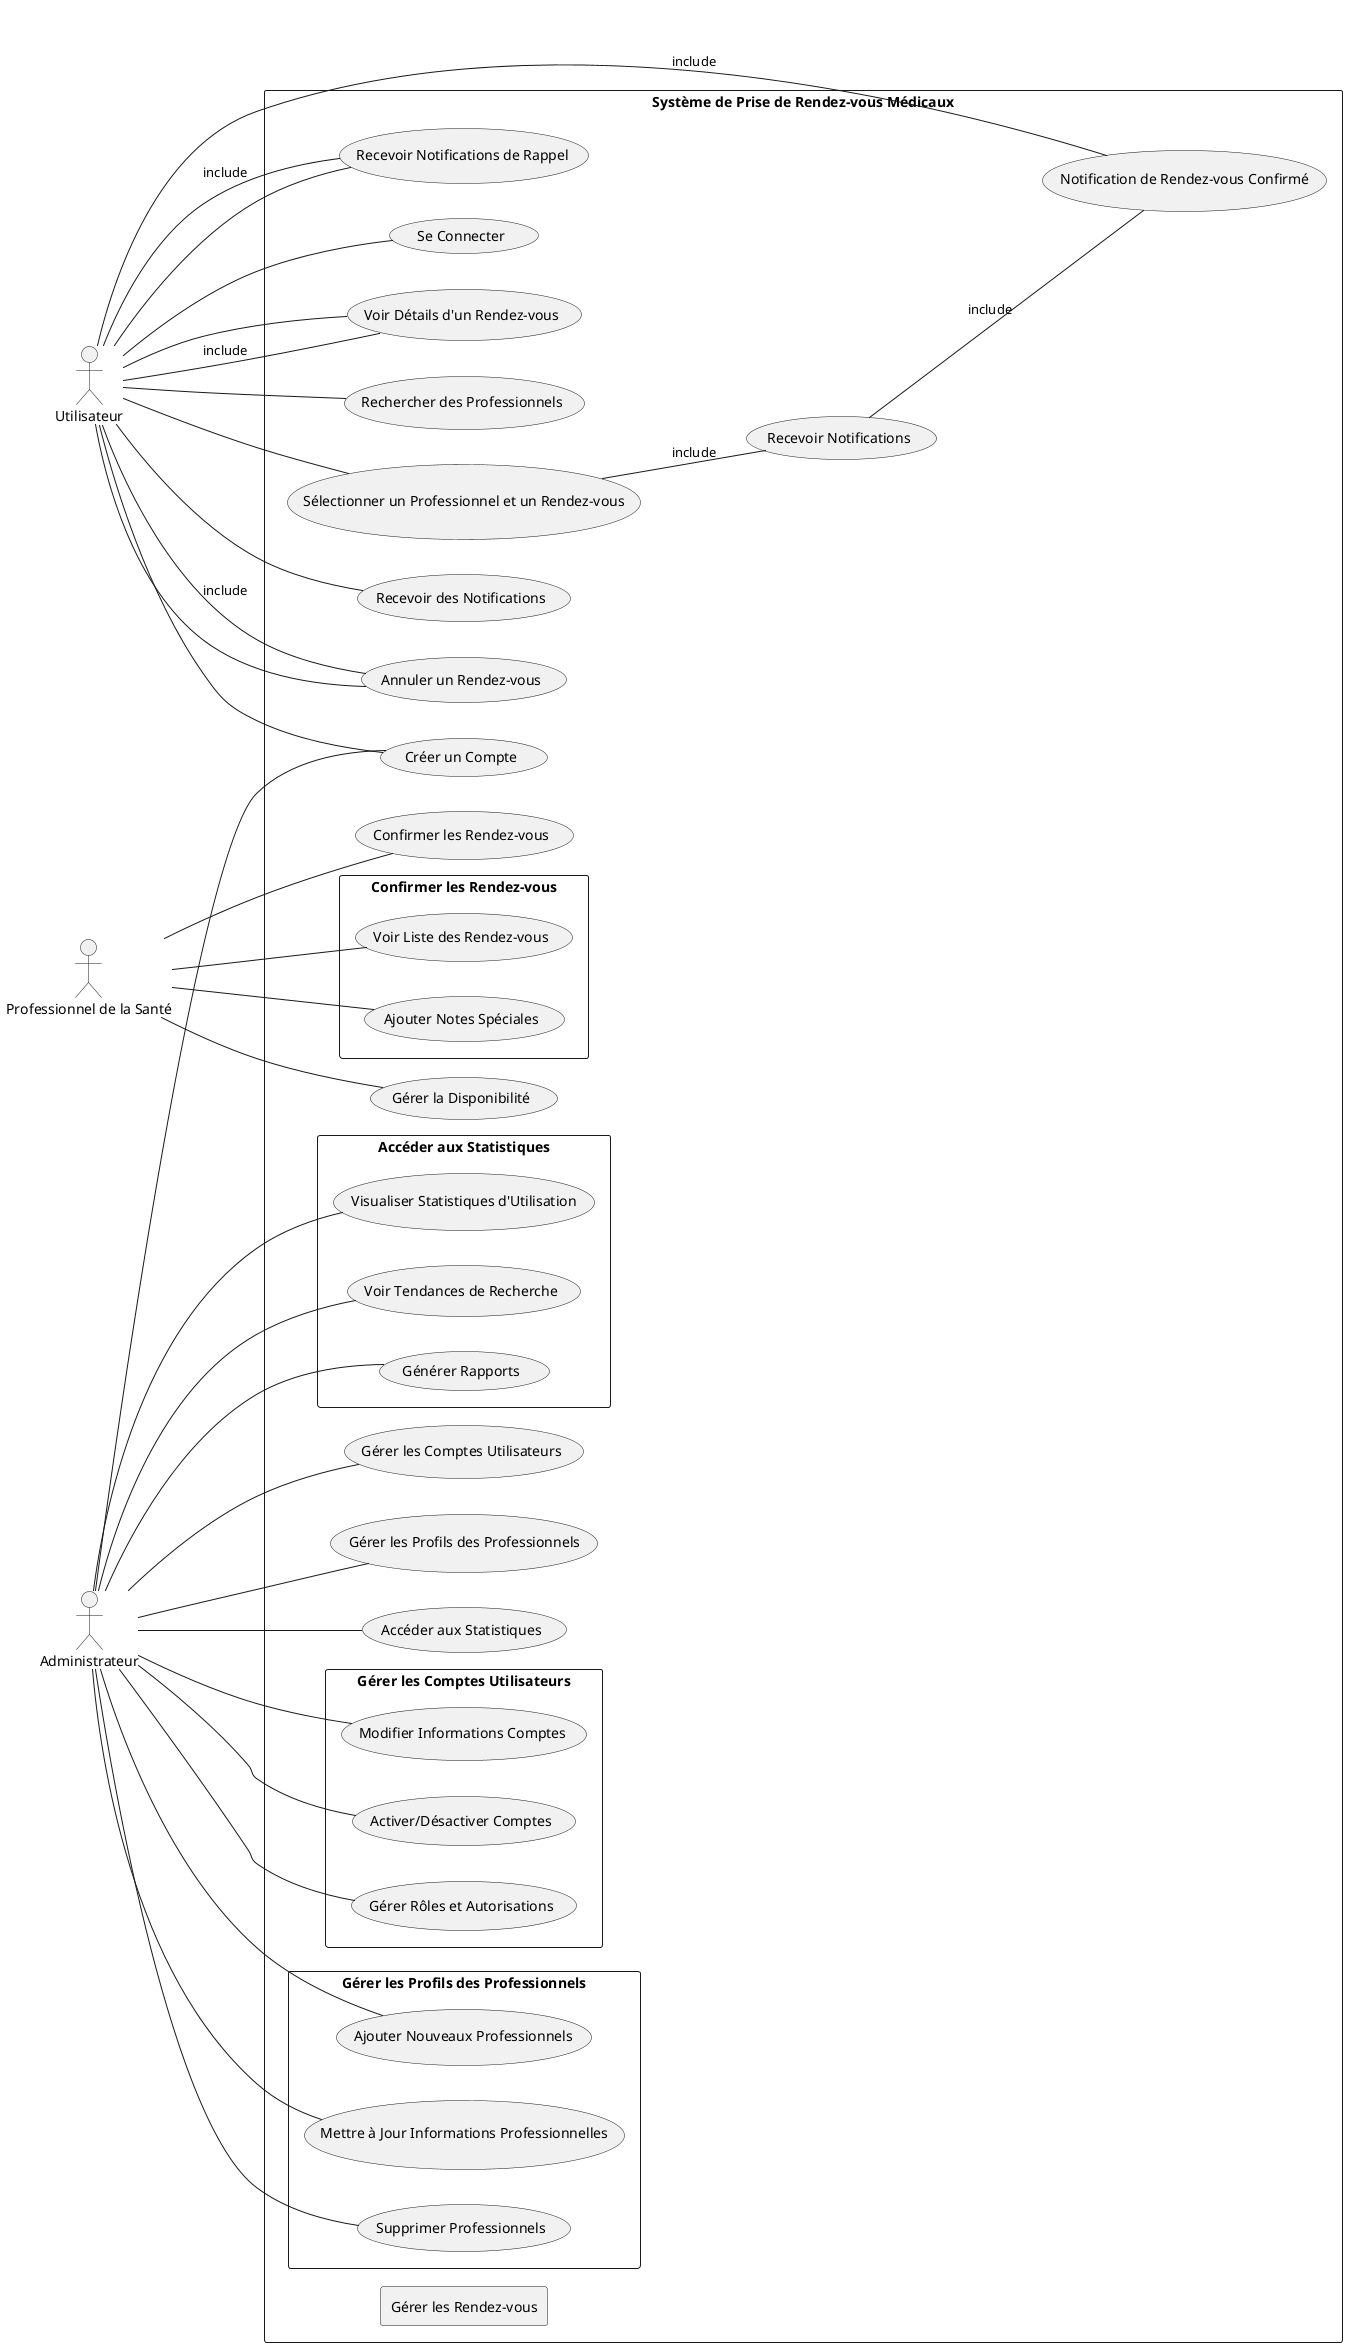@startuml user


left to right direction

actor Utilisateur as user
actor "Professionnel de la Santé" as doctor
actor Administrateur as admin

rectangle "Système de Prise de Rendez-vous Médicaux" as system {
    
    user -- (Créer un Compte)
    user -- (Se Connecter)
    user -- (Rechercher des Professionnels)
    user -- (Sélectionner un Professionnel et un Rendez-vous)
    user -- (Recevoir des Notifications)
    user -- (Notification de Rendez-vous Confirmé) : include
    user -- (Annuler un Rendez-vous) : include
    user -- (Voir Détails d'un Rendez-vous) : include
    user -- (Recevoir Notifications de Rappel) : include

    doctor -- (Confirmer les Rendez-vous)
    doctor -- (Gérer la Disponibilité)
    
    admin -- (Gérer les Comptes Utilisateurs)
    admin -- (Gérer les Profils des Professionnels)
    admin -- (Accéder aux Statistiques)
    
    rectangle "Gérer les Rendez-vous" as manage_appointments {
        user -- (Annuler un Rendez-vous)
        user -- (Voir Détails d'un Rendez-vous)
        user -- (Recevoir Notifications de Rappel)
    }

    rectangle "Confirmer les Rendez-vous" as confirm_appointments {
        doctor -- (Voir Liste des Rendez-vous)
        doctor -- (Ajouter Notes Spéciales)
    }

    rectangle "Gérer les Comptes Utilisateurs" as manage_users {
        admin -- (Créer un Compte)
        admin -- (Modifier Informations Comptes)
        admin -- (Activer/Désactiver Comptes)
        admin -- (Gérer Rôles et Autorisations)
    }

    rectangle "Gérer les Profils des Professionnels" as manage_profiles {
        admin -- (Ajouter Nouveaux Professionnels)
        admin -- (Mettre à Jour Informations Professionnelles)
        admin -- (Supprimer Professionnels)
    }

    rectangle "Accéder aux Statistiques" as access_statistics {
        admin -- (Visualiser Statistiques d'Utilisation)
        admin -- (Voir Tendances de Recherche)
        admin -- (Générer Rapports)
    }

    (Recevoir Notifications) -- (Notification de Rendez-vous Confirmé) : include
    (Sélectionner un Professionnel et un Rendez-vous) -- (Recevoir Notifications) : include
}

@enduml
